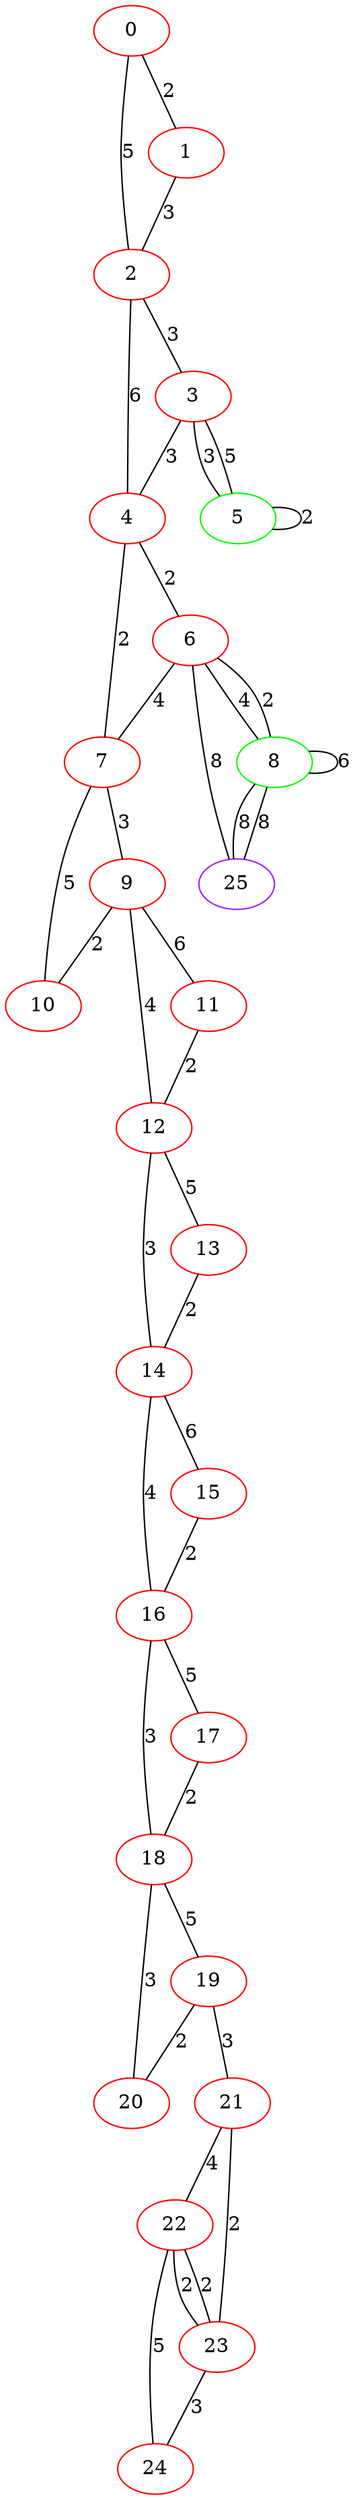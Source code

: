 graph "" {
0 [color=red, weight=1];
1 [color=red, weight=1];
2 [color=red, weight=1];
3 [color=red, weight=1];
4 [color=red, weight=1];
5 [color=green, weight=2];
6 [color=red, weight=1];
7 [color=red, weight=1];
8 [color=green, weight=2];
9 [color=red, weight=1];
10 [color=red, weight=1];
11 [color=red, weight=1];
12 [color=red, weight=1];
13 [color=red, weight=1];
14 [color=red, weight=1];
15 [color=red, weight=1];
16 [color=red, weight=1];
17 [color=red, weight=1];
18 [color=red, weight=1];
19 [color=red, weight=1];
20 [color=red, weight=1];
21 [color=red, weight=1];
22 [color=red, weight=1];
23 [color=red, weight=1];
24 [color=red, weight=1];
25 [color=purple, weight=4];
0 -- 1  [key=0, label=2];
0 -- 2  [key=0, label=5];
1 -- 2  [key=0, label=3];
2 -- 3  [key=0, label=3];
2 -- 4  [key=0, label=6];
3 -- 4  [key=0, label=3];
3 -- 5  [key=0, label=3];
3 -- 5  [key=1, label=5];
4 -- 6  [key=0, label=2];
4 -- 7  [key=0, label=2];
5 -- 5  [key=0, label=2];
6 -- 8  [key=0, label=4];
6 -- 8  [key=1, label=2];
6 -- 25  [key=0, label=8];
6 -- 7  [key=0, label=4];
7 -- 9  [key=0, label=3];
7 -- 10  [key=0, label=5];
8 -- 8  [key=0, label=6];
8 -- 25  [key=0, label=8];
8 -- 25  [key=1, label=8];
9 -- 10  [key=0, label=2];
9 -- 11  [key=0, label=6];
9 -- 12  [key=0, label=4];
11 -- 12  [key=0, label=2];
12 -- 13  [key=0, label=5];
12 -- 14  [key=0, label=3];
13 -- 14  [key=0, label=2];
14 -- 16  [key=0, label=4];
14 -- 15  [key=0, label=6];
15 -- 16  [key=0, label=2];
16 -- 17  [key=0, label=5];
16 -- 18  [key=0, label=3];
17 -- 18  [key=0, label=2];
18 -- 19  [key=0, label=5];
18 -- 20  [key=0, label=3];
19 -- 20  [key=0, label=2];
19 -- 21  [key=0, label=3];
21 -- 22  [key=0, label=4];
21 -- 23  [key=0, label=2];
22 -- 24  [key=0, label=5];
22 -- 23  [key=0, label=2];
22 -- 23  [key=1, label=2];
23 -- 24  [key=0, label=3];
}

